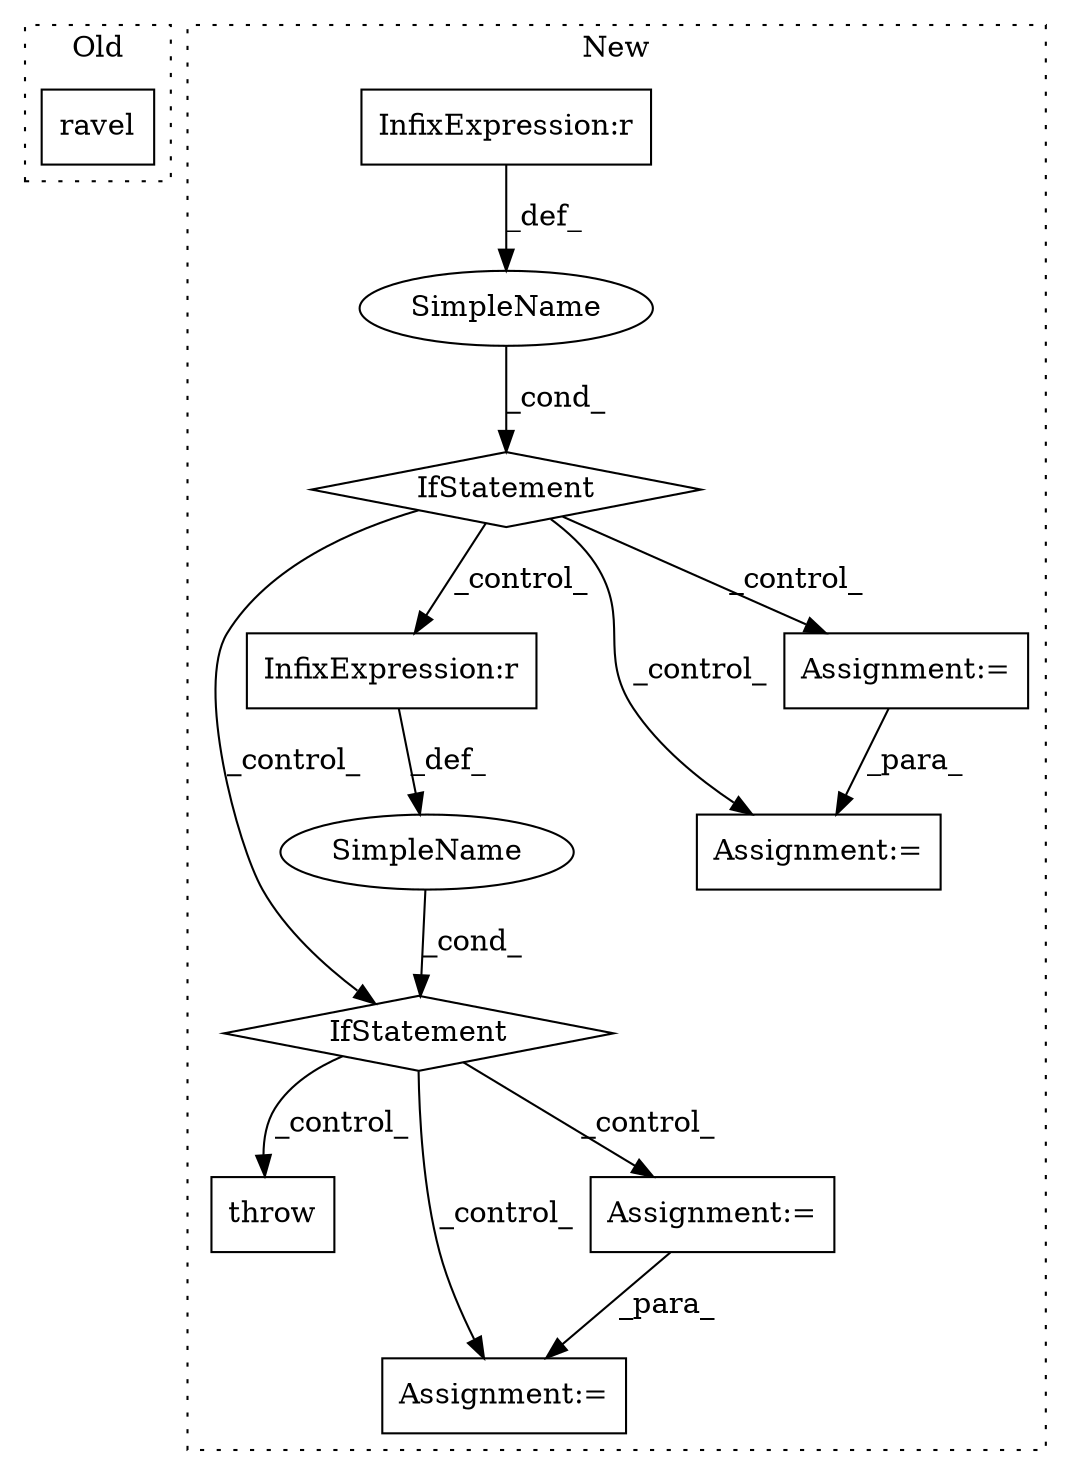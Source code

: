 digraph G {
subgraph cluster0 {
1 [label="ravel" a="32" s="2229" l="7" shape="box"];
label = "Old";
style="dotted";
}
subgraph cluster1 {
2 [label="throw" a="53" s="4249" l="6" shape="box"];
3 [label="IfStatement" a="25" s="3689,3708" l="4,2" shape="diamond"];
4 [label="SimpleName" a="42" s="" l="" shape="ellipse"];
5 [label="InfixExpression:r" a="27" s="3703" l="4" shape="box"];
6 [label="IfStatement" a="25" s="3896,3915" l="4,2" shape="diamond"];
7 [label="SimpleName" a="42" s="" l="" shape="ellipse"];
8 [label="InfixExpression:r" a="27" s="3910" l="4" shape="box"];
9 [label="Assignment:=" a="7" s="4029" l="16" shape="box"];
10 [label="Assignment:=" a="7" s="3722" l="14" shape="box"];
11 [label="Assignment:=" a="7" s="4162" l="29" shape="box"];
12 [label="Assignment:=" a="7" s="3844" l="32" shape="box"];
label = "New";
style="dotted";
}
3 -> 8 [label="_control_"];
3 -> 10 [label="_control_"];
3 -> 12 [label="_control_"];
3 -> 6 [label="_control_"];
4 -> 3 [label="_cond_"];
5 -> 4 [label="_def_"];
6 -> 11 [label="_control_"];
6 -> 2 [label="_control_"];
6 -> 9 [label="_control_"];
7 -> 6 [label="_cond_"];
8 -> 7 [label="_def_"];
11 -> 9 [label="_para_"];
12 -> 10 [label="_para_"];
}